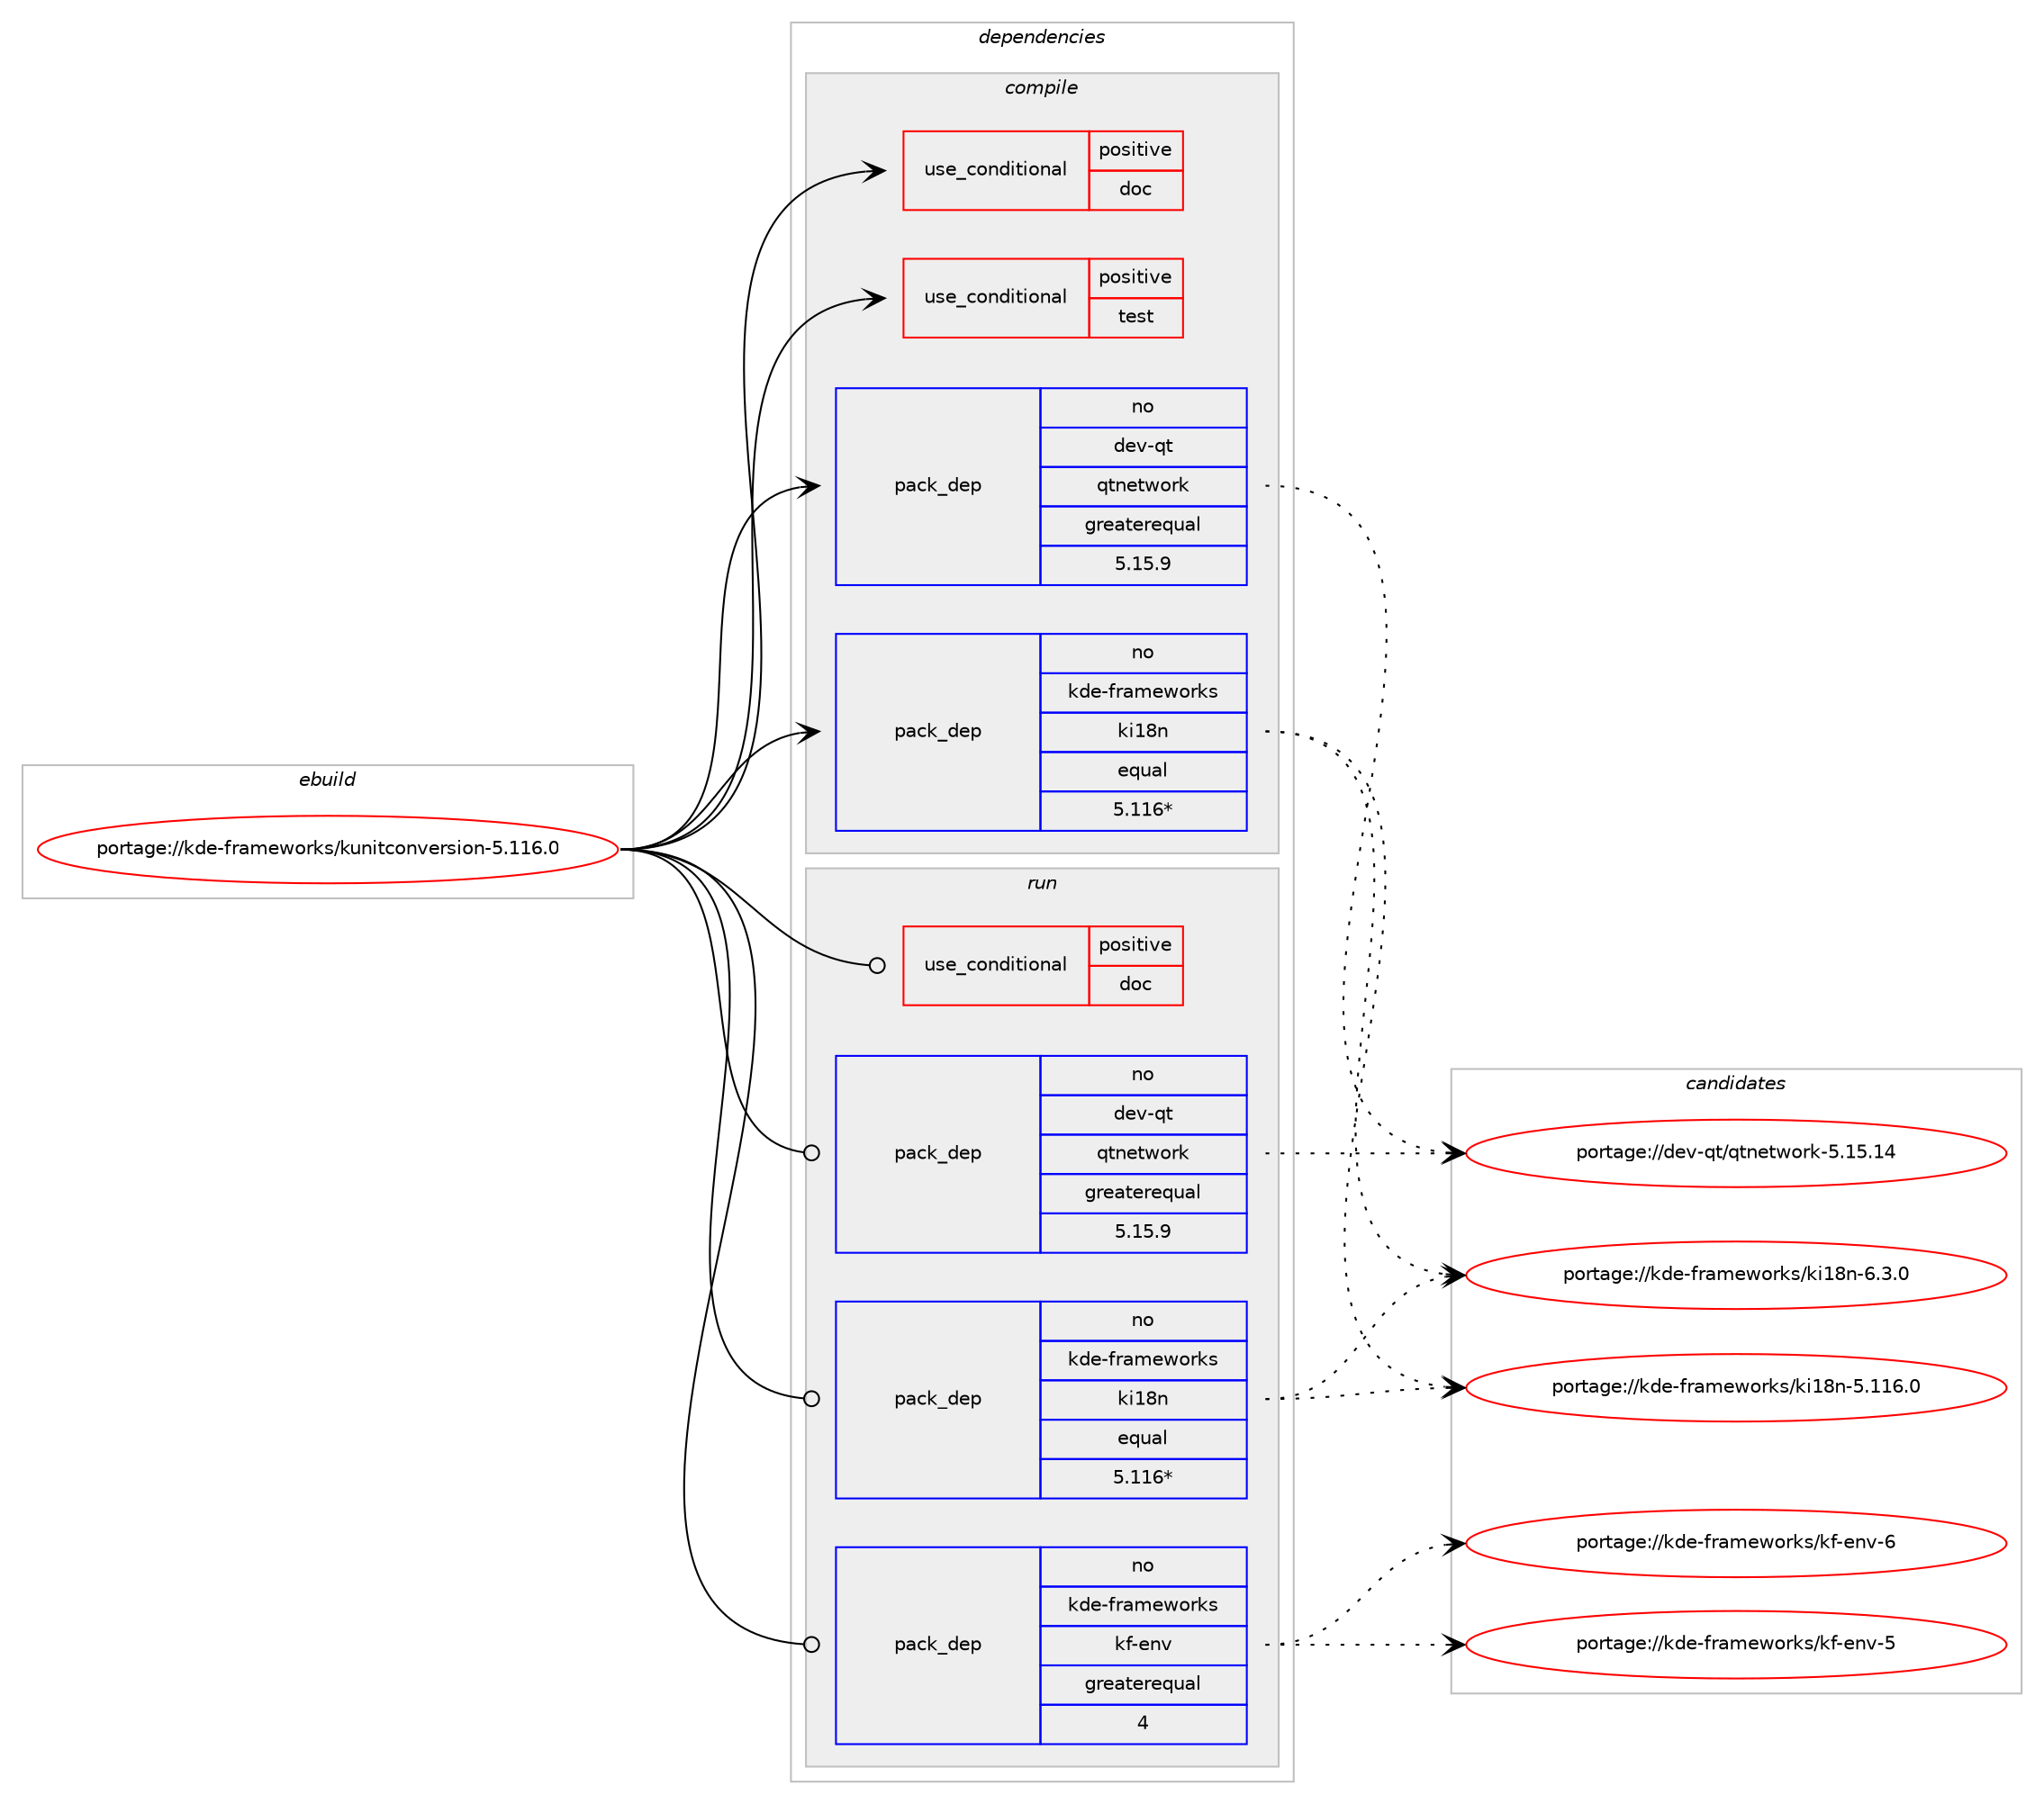 digraph prolog {

# *************
# Graph options
# *************

newrank=true;
concentrate=true;
compound=true;
graph [rankdir=LR,fontname=Helvetica,fontsize=10,ranksep=1.5];#, ranksep=2.5, nodesep=0.2];
edge  [arrowhead=vee];
node  [fontname=Helvetica,fontsize=10];

# **********
# The ebuild
# **********

subgraph cluster_leftcol {
color=gray;
rank=same;
label=<<i>ebuild</i>>;
id [label="portage://kde-frameworks/kunitconversion-5.116.0", color=red, width=4, href="../kde-frameworks/kunitconversion-5.116.0.svg"];
}

# ****************
# The dependencies
# ****************

subgraph cluster_midcol {
color=gray;
label=<<i>dependencies</i>>;
subgraph cluster_compile {
fillcolor="#eeeeee";
style=filled;
label=<<i>compile</i>>;
subgraph cond66635 {
dependency137783 [label=<<TABLE BORDER="0" CELLBORDER="1" CELLSPACING="0" CELLPADDING="4"><TR><TD ROWSPAN="3" CELLPADDING="10">use_conditional</TD></TR><TR><TD>positive</TD></TR><TR><TD>doc</TD></TR></TABLE>>, shape=none, color=red];
# *** BEGIN UNKNOWN DEPENDENCY TYPE (TODO) ***
# dependency137783 -> package_dependency(portage://kde-frameworks/kunitconversion-5.116.0,install,no,dev-qt,qt-docs,none,[,,],[slot(5)],[])
# *** END UNKNOWN DEPENDENCY TYPE (TODO) ***

}
id:e -> dependency137783:w [weight=20,style="solid",arrowhead="vee"];
subgraph cond66636 {
dependency137784 [label=<<TABLE BORDER="0" CELLBORDER="1" CELLSPACING="0" CELLPADDING="4"><TR><TD ROWSPAN="3" CELLPADDING="10">use_conditional</TD></TR><TR><TD>positive</TD></TR><TR><TD>test</TD></TR></TABLE>>, shape=none, color=red];
# *** BEGIN UNKNOWN DEPENDENCY TYPE (TODO) ***
# dependency137784 -> package_dependency(portage://kde-frameworks/kunitconversion-5.116.0,install,no,dev-qt,qttest,none,[,,],[slot(5)],[])
# *** END UNKNOWN DEPENDENCY TYPE (TODO) ***

}
id:e -> dependency137784:w [weight=20,style="solid",arrowhead="vee"];
# *** BEGIN UNKNOWN DEPENDENCY TYPE (TODO) ***
# id -> package_dependency(portage://kde-frameworks/kunitconversion-5.116.0,install,no,dev-qt,qtcore,none,[,,],[slot(5)],[])
# *** END UNKNOWN DEPENDENCY TYPE (TODO) ***

subgraph pack69157 {
dependency137785 [label=<<TABLE BORDER="0" CELLBORDER="1" CELLSPACING="0" CELLPADDING="4" WIDTH="220"><TR><TD ROWSPAN="6" CELLPADDING="30">pack_dep</TD></TR><TR><TD WIDTH="110">no</TD></TR><TR><TD>dev-qt</TD></TR><TR><TD>qtnetwork</TD></TR><TR><TD>greaterequal</TD></TR><TR><TD>5.15.9</TD></TR></TABLE>>, shape=none, color=blue];
}
id:e -> dependency137785:w [weight=20,style="solid",arrowhead="vee"];
subgraph pack69158 {
dependency137786 [label=<<TABLE BORDER="0" CELLBORDER="1" CELLSPACING="0" CELLPADDING="4" WIDTH="220"><TR><TD ROWSPAN="6" CELLPADDING="30">pack_dep</TD></TR><TR><TD WIDTH="110">no</TD></TR><TR><TD>kde-frameworks</TD></TR><TR><TD>ki18n</TD></TR><TR><TD>equal</TD></TR><TR><TD>5.116*</TD></TR></TABLE>>, shape=none, color=blue];
}
id:e -> dependency137786:w [weight=20,style="solid",arrowhead="vee"];
}
subgraph cluster_compileandrun {
fillcolor="#eeeeee";
style=filled;
label=<<i>compile and run</i>>;
}
subgraph cluster_run {
fillcolor="#eeeeee";
style=filled;
label=<<i>run</i>>;
subgraph cond66637 {
dependency137787 [label=<<TABLE BORDER="0" CELLBORDER="1" CELLSPACING="0" CELLPADDING="4"><TR><TD ROWSPAN="3" CELLPADDING="10">use_conditional</TD></TR><TR><TD>positive</TD></TR><TR><TD>doc</TD></TR></TABLE>>, shape=none, color=red];
# *** BEGIN UNKNOWN DEPENDENCY TYPE (TODO) ***
# dependency137787 -> package_dependency(portage://kde-frameworks/kunitconversion-5.116.0,run,no,dev-qt,qt-docs,none,[,,],[slot(5)],[])
# *** END UNKNOWN DEPENDENCY TYPE (TODO) ***

}
id:e -> dependency137787:w [weight=20,style="solid",arrowhead="odot"];
# *** BEGIN UNKNOWN DEPENDENCY TYPE (TODO) ***
# id -> package_dependency(portage://kde-frameworks/kunitconversion-5.116.0,run,no,dev-qt,qtcore,none,[,,],[slot(5)],[])
# *** END UNKNOWN DEPENDENCY TYPE (TODO) ***

subgraph pack69159 {
dependency137788 [label=<<TABLE BORDER="0" CELLBORDER="1" CELLSPACING="0" CELLPADDING="4" WIDTH="220"><TR><TD ROWSPAN="6" CELLPADDING="30">pack_dep</TD></TR><TR><TD WIDTH="110">no</TD></TR><TR><TD>dev-qt</TD></TR><TR><TD>qtnetwork</TD></TR><TR><TD>greaterequal</TD></TR><TR><TD>5.15.9</TD></TR></TABLE>>, shape=none, color=blue];
}
id:e -> dependency137788:w [weight=20,style="solid",arrowhead="odot"];
subgraph pack69160 {
dependency137789 [label=<<TABLE BORDER="0" CELLBORDER="1" CELLSPACING="0" CELLPADDING="4" WIDTH="220"><TR><TD ROWSPAN="6" CELLPADDING="30">pack_dep</TD></TR><TR><TD WIDTH="110">no</TD></TR><TR><TD>kde-frameworks</TD></TR><TR><TD>kf-env</TD></TR><TR><TD>greaterequal</TD></TR><TR><TD>4</TD></TR></TABLE>>, shape=none, color=blue];
}
id:e -> dependency137789:w [weight=20,style="solid",arrowhead="odot"];
subgraph pack69161 {
dependency137790 [label=<<TABLE BORDER="0" CELLBORDER="1" CELLSPACING="0" CELLPADDING="4" WIDTH="220"><TR><TD ROWSPAN="6" CELLPADDING="30">pack_dep</TD></TR><TR><TD WIDTH="110">no</TD></TR><TR><TD>kde-frameworks</TD></TR><TR><TD>ki18n</TD></TR><TR><TD>equal</TD></TR><TR><TD>5.116*</TD></TR></TABLE>>, shape=none, color=blue];
}
id:e -> dependency137790:w [weight=20,style="solid",arrowhead="odot"];
}
}

# **************
# The candidates
# **************

subgraph cluster_choices {
rank=same;
color=gray;
label=<<i>candidates</i>>;

subgraph choice69157 {
color=black;
nodesep=1;
choice10010111845113116471131161101011161191111141074553464953464952 [label="portage://dev-qt/qtnetwork-5.15.14", color=red, width=4,href="../dev-qt/qtnetwork-5.15.14.svg"];
dependency137785:e -> choice10010111845113116471131161101011161191111141074553464953464952:w [style=dotted,weight="100"];
}
subgraph choice69158 {
color=black;
nodesep=1;
choice10710010145102114971091011191111141071154710710549561104553464949544648 [label="portage://kde-frameworks/ki18n-5.116.0", color=red, width=4,href="../kde-frameworks/ki18n-5.116.0.svg"];
choice1071001014510211497109101119111114107115471071054956110455446514648 [label="portage://kde-frameworks/ki18n-6.3.0", color=red, width=4,href="../kde-frameworks/ki18n-6.3.0.svg"];
dependency137786:e -> choice10710010145102114971091011191111141071154710710549561104553464949544648:w [style=dotted,weight="100"];
dependency137786:e -> choice1071001014510211497109101119111114107115471071054956110455446514648:w [style=dotted,weight="100"];
}
subgraph choice69159 {
color=black;
nodesep=1;
choice10010111845113116471131161101011161191111141074553464953464952 [label="portage://dev-qt/qtnetwork-5.15.14", color=red, width=4,href="../dev-qt/qtnetwork-5.15.14.svg"];
dependency137788:e -> choice10010111845113116471131161101011161191111141074553464953464952:w [style=dotted,weight="100"];
}
subgraph choice69160 {
color=black;
nodesep=1;
choice107100101451021149710910111911111410711547107102451011101184553 [label="portage://kde-frameworks/kf-env-5", color=red, width=4,href="../kde-frameworks/kf-env-5.svg"];
choice107100101451021149710910111911111410711547107102451011101184554 [label="portage://kde-frameworks/kf-env-6", color=red, width=4,href="../kde-frameworks/kf-env-6.svg"];
dependency137789:e -> choice107100101451021149710910111911111410711547107102451011101184553:w [style=dotted,weight="100"];
dependency137789:e -> choice107100101451021149710910111911111410711547107102451011101184554:w [style=dotted,weight="100"];
}
subgraph choice69161 {
color=black;
nodesep=1;
choice10710010145102114971091011191111141071154710710549561104553464949544648 [label="portage://kde-frameworks/ki18n-5.116.0", color=red, width=4,href="../kde-frameworks/ki18n-5.116.0.svg"];
choice1071001014510211497109101119111114107115471071054956110455446514648 [label="portage://kde-frameworks/ki18n-6.3.0", color=red, width=4,href="../kde-frameworks/ki18n-6.3.0.svg"];
dependency137790:e -> choice10710010145102114971091011191111141071154710710549561104553464949544648:w [style=dotted,weight="100"];
dependency137790:e -> choice1071001014510211497109101119111114107115471071054956110455446514648:w [style=dotted,weight="100"];
}
}

}
